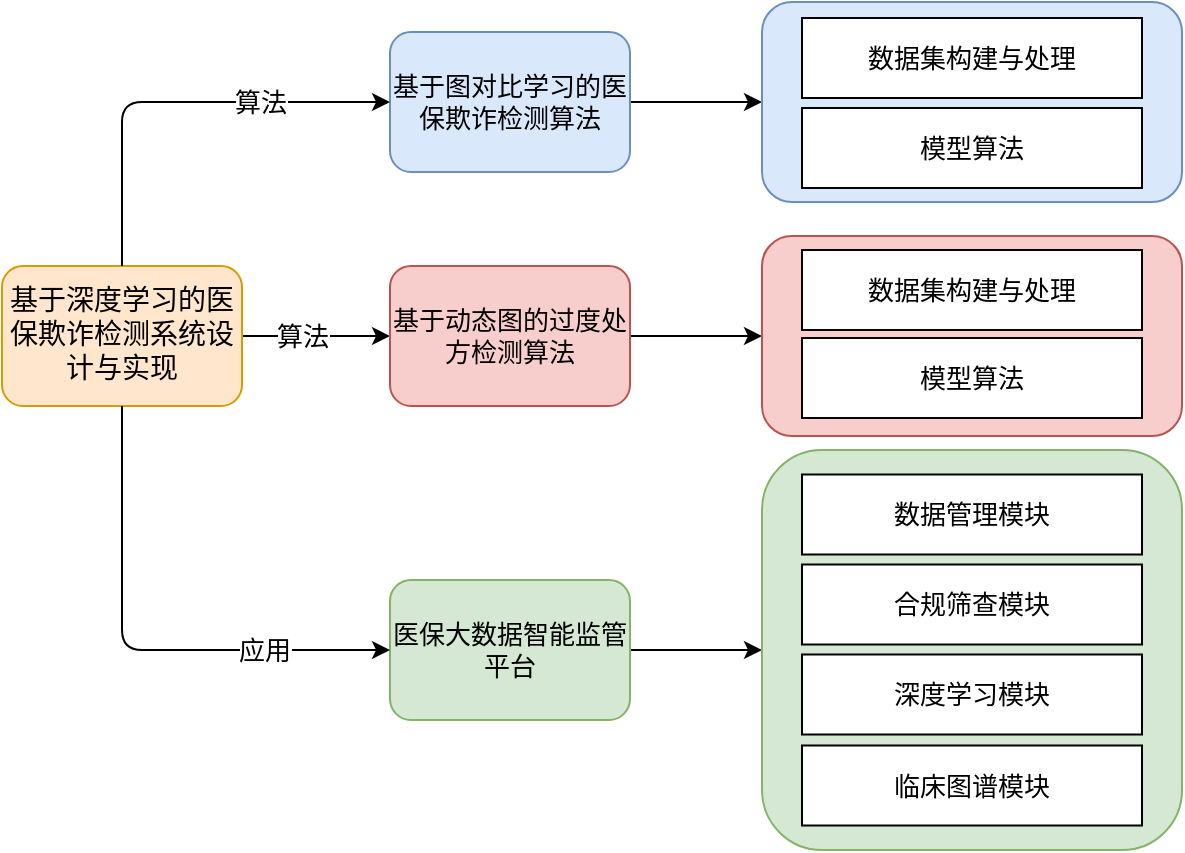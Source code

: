 <mxfile version="15.8.6" type="github">
  <diagram id="MgEjdaWWdwEsuHHKxT5H" name="第 1 页">
    <mxGraphModel dx="920" dy="567" grid="1" gridSize="10" guides="1" tooltips="1" connect="1" arrows="1" fold="1" page="1" pageScale="1" pageWidth="827" pageHeight="1169" math="0" shadow="0">
      <root>
        <mxCell id="0" />
        <mxCell id="1" parent="0" />
        <mxCell id="LFI6K4kIaEwmIYhCkQtk-36" style="edgeStyle=orthogonalEdgeStyle;rounded=1;sketch=0;orthogonalLoop=1;jettySize=auto;html=1;exitX=1;exitY=0.5;exitDx=0;exitDy=0;entryX=0;entryY=0.5;entryDx=0;entryDy=0;fontFamily=Noto Sans Simplified Chinese;fontSource=https%3A%2F%2Ffonts.googleapis.com%2Fcss%3Ffamily%3DNoto%2BSans%2BSimplified%2BChinese;fontColor=#000000;fontSize=13;" edge="1" parent="1" source="LFI6K4kIaEwmIYhCkQtk-2" target="LFI6K4kIaEwmIYhCkQtk-12">
          <mxGeometry relative="1" as="geometry" />
        </mxCell>
        <mxCell id="LFI6K4kIaEwmIYhCkQtk-37" value="算法" style="edgeLabel;html=1;align=center;verticalAlign=middle;resizable=0;points=[];fontFamily=Noto Sans Simplified Chinese;fontColor=#000000;fontSize=13;" vertex="1" connectable="0" parent="LFI6K4kIaEwmIYhCkQtk-36">
          <mxGeometry x="-0.255" relative="1" as="geometry">
            <mxPoint x="2" as="offset" />
          </mxGeometry>
        </mxCell>
        <mxCell id="LFI6K4kIaEwmIYhCkQtk-2" value="&lt;p style=&quot;margin-top: 0pt; margin-bottom: 0pt; margin-left: 0in; direction: ltr; unicode-bidi: embed; word-break: normal; font-size: 14px;&quot;&gt;&lt;span style=&quot;font-size: 14px;&quot;&gt;基于深度学习的医保欺诈检测系统设计与实现&lt;/span&gt;&lt;/p&gt;" style="whiteSpace=wrap;html=1;sketch=0;fillColor=#ffe6cc;strokeColor=#d79b00;verticalAlign=middle;horizontal=1;direction=east;fontFamily=Noto Sans Simplified Chinese;rounded=1;fontSource=https%3A%2F%2Ffonts.googleapis.com%2Fcss%3Ffamily%3DNoto%2BSans%2BSimplified%2BChinese;fontSize=14;fontStyle=0" vertex="1" parent="1">
          <mxGeometry x="100" y="290" width="120" height="70" as="geometry" />
        </mxCell>
        <mxCell id="LFI6K4kIaEwmIYhCkQtk-11" value="" style="edgeStyle=orthogonalEdgeStyle;rounded=1;sketch=0;orthogonalLoop=1;jettySize=auto;html=1;fontFamily=Noto Sans Simplified Chinese;fontSource=https%3A%2F%2Ffonts.googleapis.com%2Fcss%3Ffamily%3DNoto%2BSans%2BSimplified%2BChinese;fontColor=#000000;fontSize=13;" edge="1" parent="1" source="LFI6K4kIaEwmIYhCkQtk-5" target="LFI6K4kIaEwmIYhCkQtk-10">
          <mxGeometry relative="1" as="geometry" />
        </mxCell>
        <mxCell id="LFI6K4kIaEwmIYhCkQtk-5" value="&lt;p style=&quot;margin-top: 0pt; margin-bottom: 0pt; margin-left: 0in; direction: ltr; unicode-bidi: embed; word-break: normal; font-size: 13px;&quot;&gt;&lt;span style=&quot;font-size: 13px;&quot;&gt;基于图对比学习的医保欺诈检测算法&lt;/span&gt;&lt;/p&gt;" style="whiteSpace=wrap;html=1;sketch=0;fillColor=#dae8fc;strokeColor=#6c8ebf;verticalAlign=middle;horizontal=1;direction=east;fontFamily=Noto Sans Simplified Chinese;rounded=1;fontSource=https%3A%2F%2Ffonts.googleapis.com%2Fcss%3Ffamily%3DNoto%2BSans%2BSimplified%2BChinese;fontSize=13;" vertex="1" parent="1">
          <mxGeometry x="294" y="173" width="120" height="70" as="geometry" />
        </mxCell>
        <mxCell id="LFI6K4kIaEwmIYhCkQtk-8" value="" style="endArrow=classic;html=1;rounded=1;sketch=0;fontFamily=Noto Sans Simplified Chinese;fontSource=https%3A%2F%2Ffonts.googleapis.com%2Fcss%3Ffamily%3DNoto%2BSans%2BSimplified%2BChinese;fontColor=#000000;exitX=0.5;exitY=0;exitDx=0;exitDy=0;entryX=0;entryY=0.5;entryDx=0;entryDy=0;edgeStyle=orthogonalEdgeStyle;fontSize=13;" edge="1" parent="1" source="LFI6K4kIaEwmIYhCkQtk-2" target="LFI6K4kIaEwmIYhCkQtk-5">
          <mxGeometry width="50" height="50" relative="1" as="geometry">
            <mxPoint x="390" y="410" as="sourcePoint" />
            <mxPoint x="440" y="360" as="targetPoint" />
          </mxGeometry>
        </mxCell>
        <mxCell id="LFI6K4kIaEwmIYhCkQtk-9" value="算法" style="edgeLabel;html=1;align=center;verticalAlign=middle;resizable=0;points=[];fontFamily=Noto Sans Simplified Chinese;fontColor=#000000;fontSize=13;" vertex="1" connectable="0" parent="LFI6K4kIaEwmIYhCkQtk-8">
          <mxGeometry x="0.413" y="-2" relative="1" as="geometry">
            <mxPoint x="-2" y="-2" as="offset" />
          </mxGeometry>
        </mxCell>
        <mxCell id="LFI6K4kIaEwmIYhCkQtk-10" value="&lt;p style=&quot;margin-top: 0pt; margin-bottom: 0pt; margin-left: 0in; direction: ltr; unicode-bidi: embed; word-break: normal; font-size: 13px;&quot;&gt;&lt;br style=&quot;font-size: 13px;&quot;&gt;&lt;/p&gt;" style="whiteSpace=wrap;html=1;sketch=0;fillColor=#dae8fc;strokeColor=#6c8ebf;verticalAlign=middle;horizontal=1;direction=east;fontFamily=Noto Sans Simplified Chinese;rounded=1;fontSource=https%3A%2F%2Ffonts.googleapis.com%2Fcss%3Ffamily%3DNoto%2BSans%2BSimplified%2BChinese;fontSize=13;" vertex="1" parent="1">
          <mxGeometry x="480" y="158" width="210" height="100" as="geometry" />
        </mxCell>
        <mxCell id="LFI6K4kIaEwmIYhCkQtk-17" value="" style="edgeStyle=orthogonalEdgeStyle;rounded=1;sketch=0;orthogonalLoop=1;jettySize=auto;html=1;fontFamily=Noto Sans Simplified Chinese;fontSource=https%3A%2F%2Ffonts.googleapis.com%2Fcss%3Ffamily%3DNoto%2BSans%2BSimplified%2BChinese;fontColor=#000000;fontSize=13;" edge="1" parent="1" source="LFI6K4kIaEwmIYhCkQtk-12" target="LFI6K4kIaEwmIYhCkQtk-16">
          <mxGeometry relative="1" as="geometry" />
        </mxCell>
        <mxCell id="LFI6K4kIaEwmIYhCkQtk-12" value="&lt;p style=&quot;margin-top: 0pt; margin-bottom: 0pt; margin-left: 0in; direction: ltr; unicode-bidi: embed; word-break: normal; font-size: 13px;&quot;&gt;&lt;span style=&quot;font-size: 13px;&quot;&gt;基于动态图的过度处方检测算法&lt;/span&gt;&lt;/p&gt;" style="whiteSpace=wrap;html=1;sketch=0;fillColor=#f8cecc;strokeColor=#b85450;verticalAlign=middle;horizontal=1;direction=east;fontFamily=Noto Sans Simplified Chinese;rounded=1;fontSource=https%3A%2F%2Ffonts.googleapis.com%2Fcss%3Ffamily%3DNoto%2BSans%2BSimplified%2BChinese;fontSize=13;" vertex="1" parent="1">
          <mxGeometry x="294" y="290" width="120" height="70" as="geometry" />
        </mxCell>
        <mxCell id="LFI6K4kIaEwmIYhCkQtk-16" value="&lt;p style=&quot;margin-top: 0pt; margin-bottom: 0pt; margin-left: 0in; direction: ltr; unicode-bidi: embed; word-break: normal; font-size: 13px;&quot;&gt;&lt;br style=&quot;font-size: 13px;&quot;&gt;&lt;/p&gt;" style="whiteSpace=wrap;html=1;sketch=0;fillColor=#f8cecc;strokeColor=#b85450;verticalAlign=middle;horizontal=1;direction=east;fontFamily=Noto Sans Simplified Chinese;rounded=1;fontSource=https%3A%2F%2Ffonts.googleapis.com%2Fcss%3Ffamily%3DNoto%2BSans%2BSimplified%2BChinese;fontSize=13;" vertex="1" parent="1">
          <mxGeometry x="480" y="275" width="210" height="100" as="geometry" />
        </mxCell>
        <mxCell id="LFI6K4kIaEwmIYhCkQtk-19" value="数据集构建与处理" style="rounded=0;whiteSpace=wrap;html=1;sketch=0;fontFamily=Noto Sans Simplified Chinese;fontSource=https%3A%2F%2Ffonts.googleapis.com%2Fcss%3Ffamily%3DNoto%2BSans%2BSimplified%2BChinese;fontSize=13;" vertex="1" parent="1">
          <mxGeometry x="500" y="166" width="170" height="40" as="geometry" />
        </mxCell>
        <mxCell id="LFI6K4kIaEwmIYhCkQtk-20" value="模型算法" style="rounded=0;whiteSpace=wrap;html=1;sketch=0;fontFamily=Noto Sans Simplified Chinese;fontSource=https%3A%2F%2Ffonts.googleapis.com%2Fcss%3Ffamily%3DNoto%2BSans%2BSimplified%2BChinese;fontSize=13;" vertex="1" parent="1">
          <mxGeometry x="500" y="211" width="170" height="40" as="geometry" />
        </mxCell>
        <mxCell id="LFI6K4kIaEwmIYhCkQtk-21" value="数据集构建与处理" style="rounded=0;whiteSpace=wrap;html=1;sketch=0;fontFamily=Noto Sans Simplified Chinese;fontSource=https%3A%2F%2Ffonts.googleapis.com%2Fcss%3Ffamily%3DNoto%2BSans%2BSimplified%2BChinese;fontSize=13;" vertex="1" parent="1">
          <mxGeometry x="500" y="282" width="170" height="40" as="geometry" />
        </mxCell>
        <mxCell id="LFI6K4kIaEwmIYhCkQtk-22" value="模型算法" style="rounded=0;whiteSpace=wrap;html=1;sketch=0;fontFamily=Noto Sans Simplified Chinese;fontSource=https%3A%2F%2Ffonts.googleapis.com%2Fcss%3Ffamily%3DNoto%2BSans%2BSimplified%2BChinese;fontSize=13;" vertex="1" parent="1">
          <mxGeometry x="500" y="326" width="170" height="40" as="geometry" />
        </mxCell>
        <mxCell id="LFI6K4kIaEwmIYhCkQtk-31" style="edgeStyle=orthogonalEdgeStyle;rounded=1;sketch=0;orthogonalLoop=1;jettySize=auto;html=1;exitX=1;exitY=0.5;exitDx=0;exitDy=0;fontFamily=Noto Sans Simplified Chinese;fontSource=https%3A%2F%2Ffonts.googleapis.com%2Fcss%3Ffamily%3DNoto%2BSans%2BSimplified%2BChinese;fontColor=#000000;entryX=0;entryY=0.5;entryDx=0;entryDy=0;fontSize=13;" edge="1" parent="1" source="LFI6K4kIaEwmIYhCkQtk-23" target="LFI6K4kIaEwmIYhCkQtk-28">
          <mxGeometry relative="1" as="geometry">
            <mxPoint x="500" y="485" as="targetPoint" />
          </mxGeometry>
        </mxCell>
        <mxCell id="LFI6K4kIaEwmIYhCkQtk-23" value="&lt;p style=&quot;margin-top: 0pt; margin-bottom: 0pt; margin-left: 0in; direction: ltr; unicode-bidi: embed; word-break: normal; font-size: 13px;&quot;&gt;&lt;span style=&quot;font-size: 13px;&quot;&gt;医保大数据智能监管平台&lt;/span&gt;&lt;/p&gt;" style="whiteSpace=wrap;html=1;sketch=0;fillColor=#d5e8d4;strokeColor=#82b366;verticalAlign=middle;horizontal=1;direction=east;fontFamily=Noto Sans Simplified Chinese;rounded=1;fontSource=https%3A%2F%2Ffonts.googleapis.com%2Fcss%3Ffamily%3DNoto%2BSans%2BSimplified%2BChinese;fontSize=13;" vertex="1" parent="1">
          <mxGeometry x="294" y="447" width="120" height="70" as="geometry" />
        </mxCell>
        <mxCell id="LFI6K4kIaEwmIYhCkQtk-26" value="" style="endArrow=classic;html=1;rounded=1;sketch=0;fontFamily=Noto Sans Simplified Chinese;fontSource=https%3A%2F%2Ffonts.googleapis.com%2Fcss%3Ffamily%3DNoto%2BSans%2BSimplified%2BChinese;fontColor=#000000;exitX=0.5;exitY=1;exitDx=0;exitDy=0;entryX=0;entryY=0.5;entryDx=0;entryDy=0;edgeStyle=orthogonalEdgeStyle;fontSize=13;" edge="1" parent="1" source="LFI6K4kIaEwmIYhCkQtk-2" target="LFI6K4kIaEwmIYhCkQtk-23">
          <mxGeometry width="50" height="50" relative="1" as="geometry">
            <mxPoint x="390" y="450" as="sourcePoint" />
            <mxPoint x="440" y="400" as="targetPoint" />
          </mxGeometry>
        </mxCell>
        <mxCell id="LFI6K4kIaEwmIYhCkQtk-27" value="应用" style="edgeLabel;html=1;align=center;verticalAlign=middle;resizable=0;points=[];fontFamily=Noto Sans Simplified Chinese;fontColor=#000000;fontSize=13;" vertex="1" connectable="0" parent="LFI6K4kIaEwmIYhCkQtk-26">
          <mxGeometry x="0.335" y="4" relative="1" as="geometry">
            <mxPoint x="22" y="4" as="offset" />
          </mxGeometry>
        </mxCell>
        <mxCell id="LFI6K4kIaEwmIYhCkQtk-28" value="&lt;p style=&quot;margin-top: 0pt; margin-bottom: 0pt; margin-left: 0in; direction: ltr; unicode-bidi: embed; word-break: normal; font-size: 13px;&quot;&gt;&lt;br style=&quot;font-size: 13px;&quot;&gt;&lt;/p&gt;" style="whiteSpace=wrap;html=1;sketch=0;fillColor=#d5e8d4;strokeColor=#82b366;verticalAlign=middle;horizontal=1;direction=east;fontFamily=Noto Sans Simplified Chinese;rounded=1;fontSource=https%3A%2F%2Ffonts.googleapis.com%2Fcss%3Ffamily%3DNoto%2BSans%2BSimplified%2BChinese;fontSize=13;" vertex="1" parent="1">
          <mxGeometry x="480" y="382" width="210" height="200" as="geometry" />
        </mxCell>
        <mxCell id="LFI6K4kIaEwmIYhCkQtk-29" value="数据管理模块" style="rounded=0;whiteSpace=wrap;html=1;sketch=0;fontFamily=Noto Sans Simplified Chinese;fontSource=https%3A%2F%2Ffonts.googleapis.com%2Fcss%3Ffamily%3DNoto%2BSans%2BSimplified%2BChinese;fontSize=13;" vertex="1" parent="1">
          <mxGeometry x="500" y="394.25" width="170" height="40" as="geometry" />
        </mxCell>
        <mxCell id="LFI6K4kIaEwmIYhCkQtk-30" value="合规筛查模块" style="rounded=0;whiteSpace=wrap;html=1;sketch=0;fontFamily=Noto Sans Simplified Chinese;fontSource=https%3A%2F%2Ffonts.googleapis.com%2Fcss%3Ffamily%3DNoto%2BSans%2BSimplified%2BChinese;fontSize=13;" vertex="1" parent="1">
          <mxGeometry x="500" y="439.25" width="170" height="40" as="geometry" />
        </mxCell>
        <mxCell id="LFI6K4kIaEwmIYhCkQtk-32" value="深度学习模块" style="rounded=0;whiteSpace=wrap;html=1;sketch=0;fontFamily=Noto Sans Simplified Chinese;fontSource=https%3A%2F%2Ffonts.googleapis.com%2Fcss%3Ffamily%3DNoto%2BSans%2BSimplified%2BChinese;fontSize=13;" vertex="1" parent="1">
          <mxGeometry x="500" y="484.25" width="170" height="40" as="geometry" />
        </mxCell>
        <mxCell id="LFI6K4kIaEwmIYhCkQtk-33" value="临床图谱模块" style="rounded=0;whiteSpace=wrap;html=1;sketch=0;fontFamily=Noto Sans Simplified Chinese;fontSource=https%3A%2F%2Ffonts.googleapis.com%2Fcss%3Ffamily%3DNoto%2BSans%2BSimplified%2BChinese;fontSize=13;" vertex="1" parent="1">
          <mxGeometry x="500" y="529.75" width="170" height="40" as="geometry" />
        </mxCell>
      </root>
    </mxGraphModel>
  </diagram>
</mxfile>
